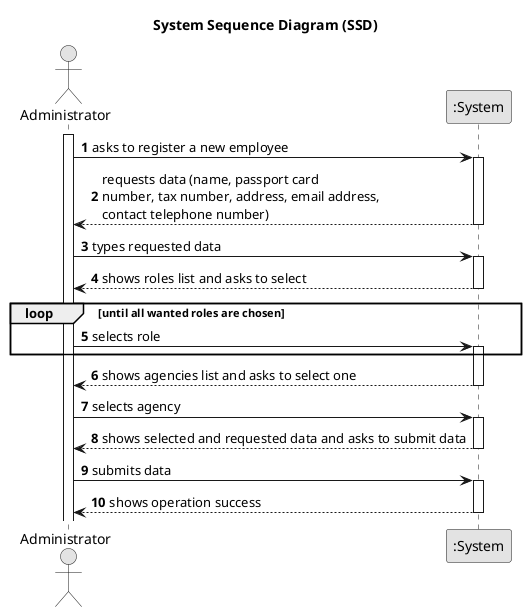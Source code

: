 @startuml
skinparam monochrome true
skinparam packageStyle rectangle
skinparam shadowing false

title System Sequence Diagram (SSD)

autonumber

actor "Administrator" as Administrator
participant ":System" as System

activate Administrator

    Administrator -> System : asks to register a new employee
    activate System

        System --> Administrator : requests data (name, passport card \nnumber, tax number, address, email address, \ncontact telephone number)
    deactivate System

    Administrator -> System : types requested data
    activate System

        System --> Administrator : shows roles list and asks to select
    deactivate System

    loop until all wanted roles are chosen
        Administrator -> System : selects role
        activate System
    end

        System --> Administrator : shows agencies list and asks to select one
    deactivate System

    Administrator -> System : selects agency
    activate System

        System --> Administrator : shows selected and requested data and asks to submit data
    deactivate System

        Administrator -> System : submits data
    activate System

        System --> Administrator : shows operation success
    deactivate System

@enduml